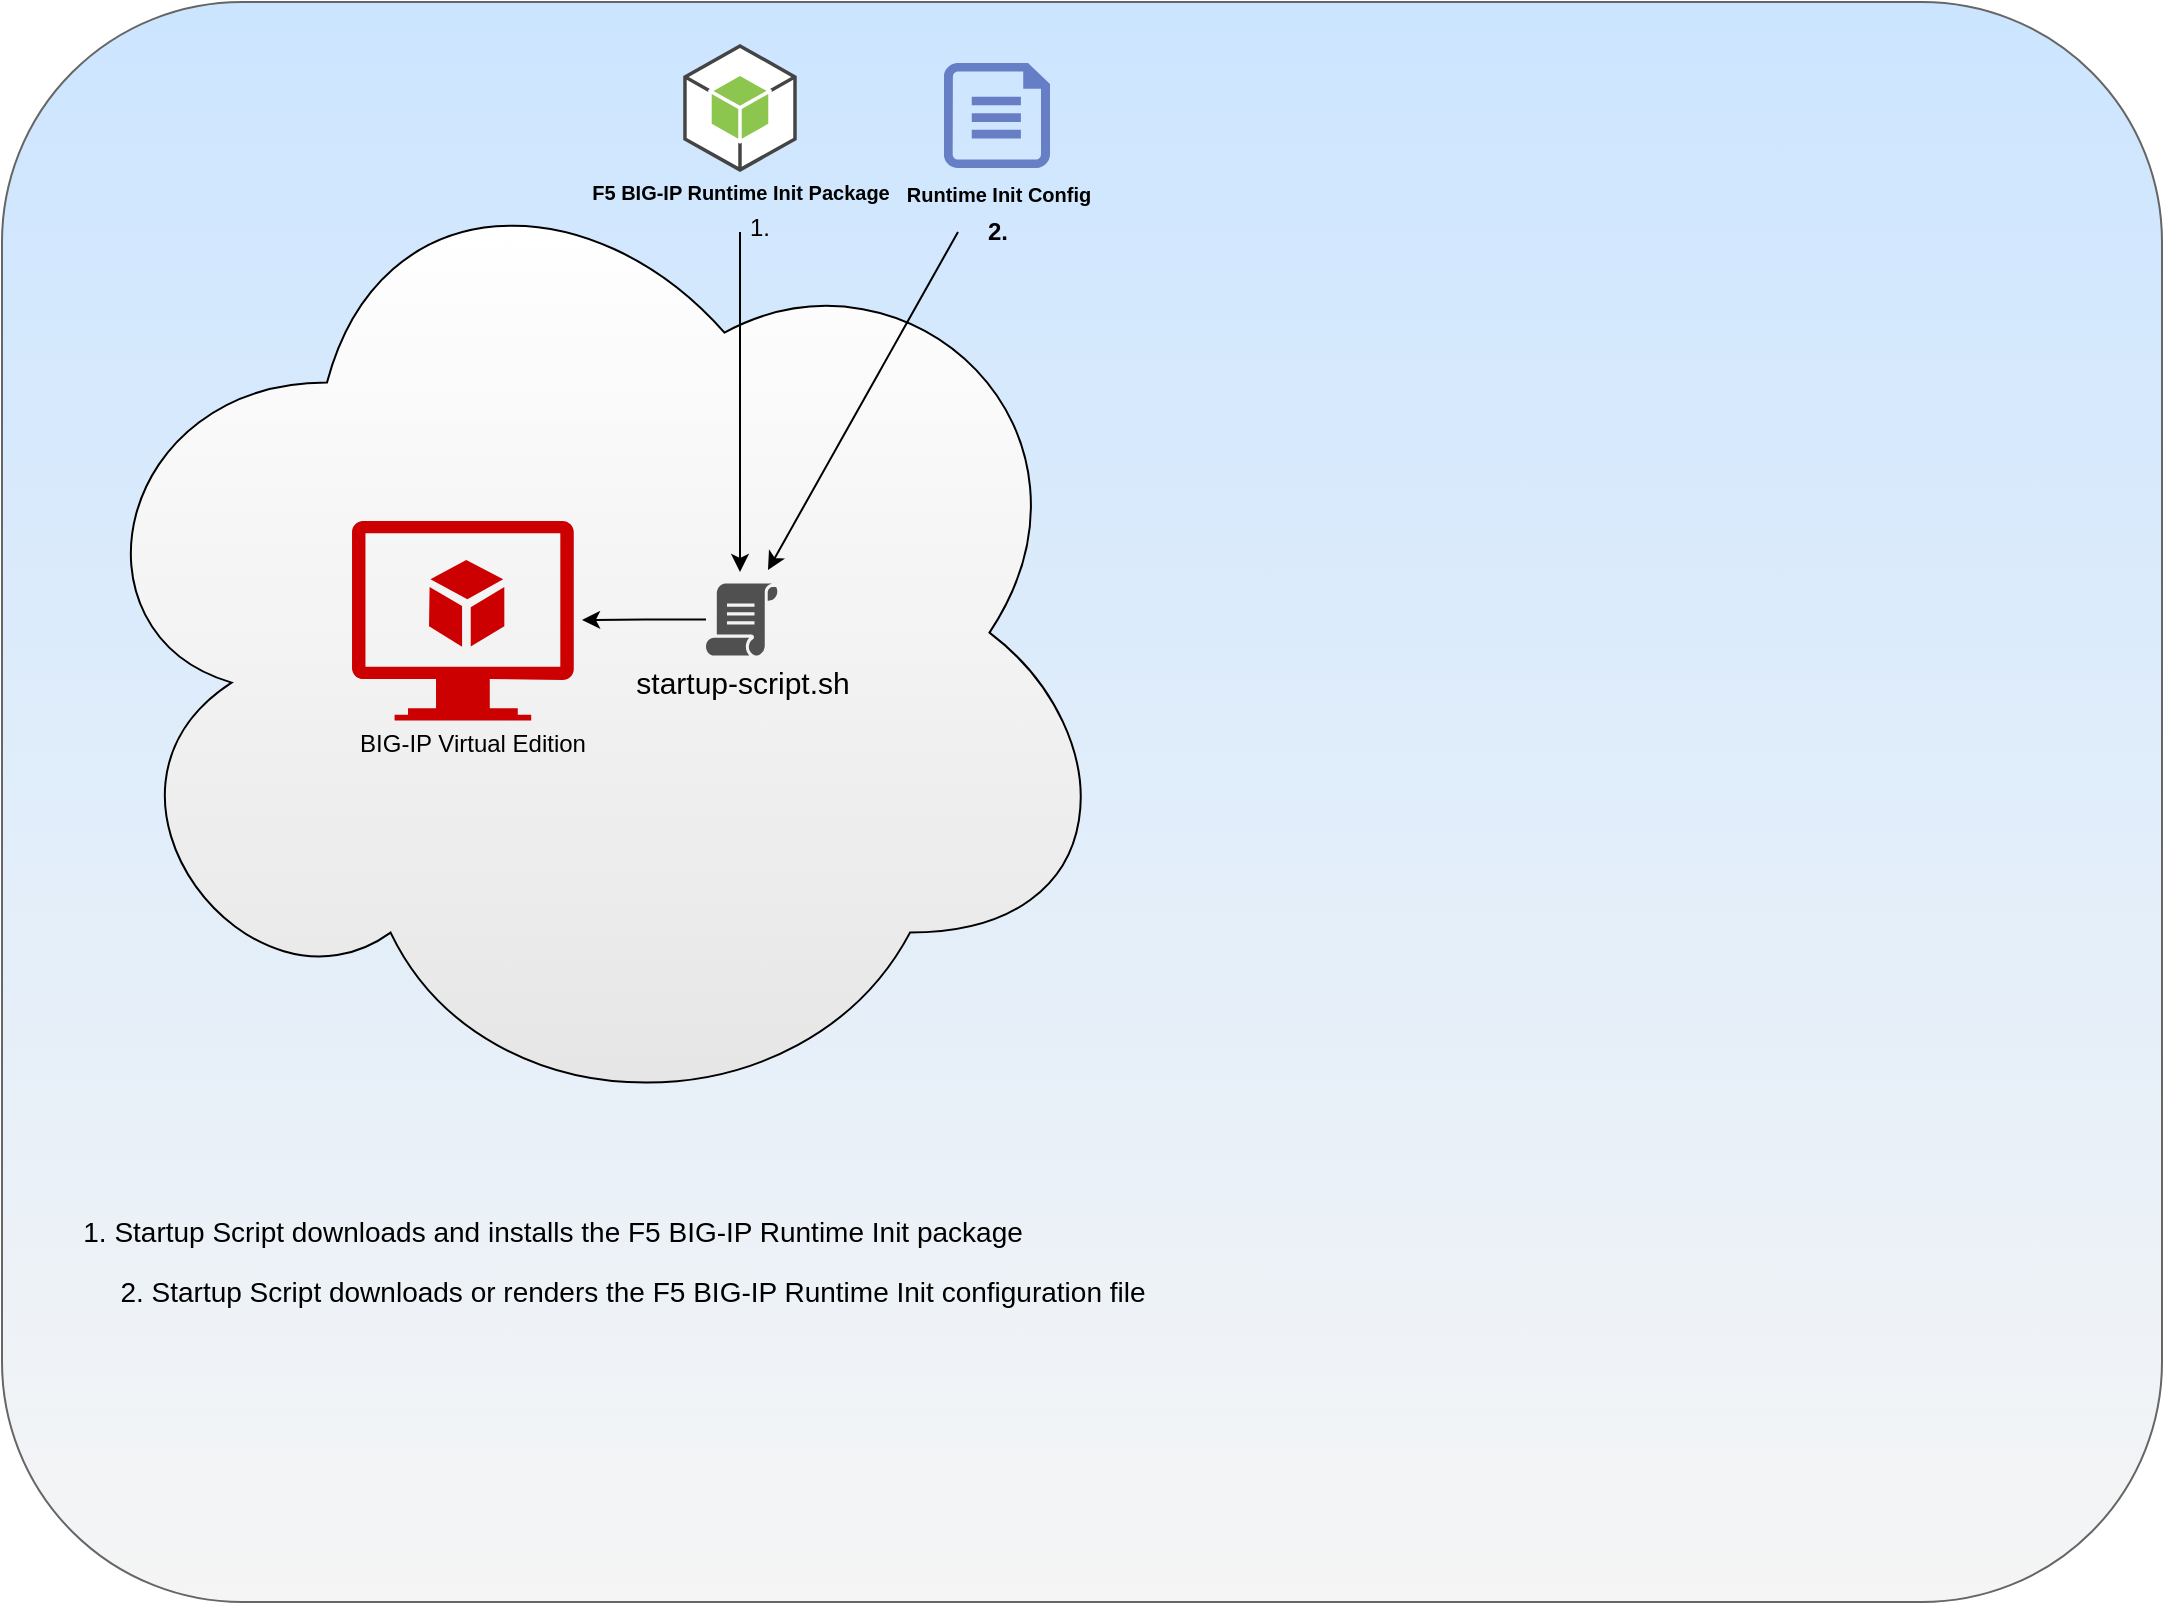 <mxfile version="15.2.7" type="device"><diagram id="TBPLF4pw3LD6xtb_C-L-" name="Page-1"><mxGraphModel dx="632" dy="514" grid="1" gridSize="10" guides="1" tooltips="1" connect="1" arrows="1" fold="1" page="1" pageScale="1" pageWidth="1100" pageHeight="850" background="none" math="0" shadow="0"><root><mxCell id="0"/><mxCell id="1" parent="0"/><mxCell id="_M0DYiIFaHxpAlew8Ik0-135" value="" style="whiteSpace=wrap;html=1;rounded=1;fillColor=#f5f5f5;strokeColor=#666666;fontColor=#333333;gradientColor=#CCE5FF;gradientDirection=north;" parent="1" vertex="1"><mxGeometry x="10" y="25" width="1080" height="800" as="geometry"/></mxCell><mxCell id="_M0DYiIFaHxpAlew8Ik0-21" value="" style="ellipse;shape=cloud;whiteSpace=wrap;html=1;gradientColor=#E6E6E6;gradientDirection=south;" parent="1" vertex="1"><mxGeometry x="40" y="90.3" width="530" height="500" as="geometry"/></mxCell><mxCell id="_M0DYiIFaHxpAlew8Ik0-149" value="" style="group" parent="1" vertex="1" connectable="0"><mxGeometry x="345" y="305.8" width="95" height="69" as="geometry"/></mxCell><mxCell id="_M0DYiIFaHxpAlew8Ik0-150" value="" style="pointerEvents=1;shadow=0;dashed=0;html=1;strokeColor=none;fillColor=#505050;labelPosition=center;verticalLabelPosition=bottom;verticalAlign=top;outlineConnect=0;align=center;shape=mxgraph.office.concepts.script;" parent="_M0DYiIFaHxpAlew8Ik0-149" vertex="1"><mxGeometry x="17" y="10" width="36" height="36" as="geometry"/></mxCell><mxCell id="_M0DYiIFaHxpAlew8Ik0-151" value="&lt;font style=&quot;font-size: 15px;&quot;&gt;startup-script.sh&lt;/font&gt;" style="text;html=1;resizable=0;autosize=1;align=center;verticalAlign=middle;points=[];fillColor=none;strokeColor=none;rounded=0;opacity=50;fontSize=15;" parent="_M0DYiIFaHxpAlew8Ik0-149" vertex="1"><mxGeometry x="-25" y="49" width="120" height="20" as="geometry"/></mxCell><mxCell id="_M0DYiIFaHxpAlew8Ik0-54" value="" style="group" parent="1" vertex="1" connectable="0"><mxGeometry x="185" y="284.44" width="139.998" height="121.63" as="geometry"/></mxCell><mxCell id="_M0DYiIFaHxpAlew8Ik0-22" value="" style="aspect=fixed;pointerEvents=1;shadow=0;dashed=0;html=1;strokeColor=none;labelPosition=center;verticalLabelPosition=bottom;verticalAlign=top;align=center;fillColor=#CC0000;shape=mxgraph.azure.virtual_machine_feature" parent="_M0DYiIFaHxpAlew8Ik0-54" vertex="1"><mxGeometry width="110.884" height="99.792" as="geometry"/></mxCell><mxCell id="_M0DYiIFaHxpAlew8Ik0-53" value="BIG-IP Virtual Edition" style="text;html=1;align=center;verticalAlign=middle;resizable=0;points=[];autosize=1;" parent="_M0DYiIFaHxpAlew8Ik0-54" vertex="1"><mxGeometry x="-5.002" y="101.627" width="130" height="20" as="geometry"/></mxCell><mxCell id="_M0DYiIFaHxpAlew8Ik0-242" value="&lt;font style=&quot;font-size: 14px&quot;&gt;1. Startup Script downloads and installs the F5 BIG-IP Runtime Init package&lt;/font&gt;" style="text;html=1;resizable=0;autosize=1;align=center;verticalAlign=middle;points=[];fillColor=none;strokeColor=none;rounded=0;" parent="1" vertex="1"><mxGeometry x="40" y="630" width="490" height="20" as="geometry"/></mxCell><mxCell id="_V-zYsU4wTojpEIrELfj-18" value="" style="edgeStyle=orthogonalEdgeStyle;rounded=0;orthogonalLoop=1;jettySize=auto;html=1;" parent="1" source="_M0DYiIFaHxpAlew8Ik0-150" edge="1"><mxGeometry relative="1" as="geometry"><mxPoint x="300" y="334" as="targetPoint"/></mxGeometry></mxCell><mxCell id="_V-zYsU4wTojpEIrELfj-29" value="" style="group" parent="1" vertex="1" connectable="0"><mxGeometry x="448" y="55.5" width="115" height="105" as="geometry"/></mxCell><mxCell id="_V-zYsU4wTojpEIrELfj-30" value="" style="group" parent="_V-zYsU4wTojpEIrELfj-29" vertex="1" connectable="0"><mxGeometry width="115" height="105.0" as="geometry"/></mxCell><mxCell id="_V-zYsU4wTojpEIrELfj-31" value="" style="pointerEvents=1;shadow=0;dashed=0;html=1;strokeColor=none;labelPosition=center;verticalLabelPosition=bottom;verticalAlign=top;align=center;fillColor=#00188D;shape=mxgraph.azure.file;rounded=1;opacity=50;" parent="_V-zYsU4wTojpEIrELfj-30" vertex="1"><mxGeometry x="33" width="53" height="52.55" as="geometry"/></mxCell><mxCell id="_V-zYsU4wTojpEIrELfj-70" value="&lt;b&gt;2.&lt;/b&gt;" style="text;html=1;strokeColor=none;fillColor=none;align=center;verticalAlign=middle;whiteSpace=wrap;rounded=0;" parent="_V-zYsU4wTojpEIrELfj-30" vertex="1"><mxGeometry x="40" y="73.266" width="40" height="22.362" as="geometry"/></mxCell><mxCell id="_V-zYsU4wTojpEIrELfj-28" value="&lt;font style=&quot;font-size: 10px&quot;&gt;&lt;b&gt;Runtime Init Config&lt;/b&gt;&lt;/font&gt;" style="text;html=1;align=center;verticalAlign=middle;resizable=0;points=[];autosize=1;spacing=0;" parent="_V-zYsU4wTojpEIrELfj-30" vertex="1"><mxGeometry x="4.5" y="55.905" width="110" height="20" as="geometry"/></mxCell><mxCell id="_V-zYsU4wTojpEIrELfj-33" value="" style="group" parent="1" vertex="1" connectable="0"><mxGeometry x="319" y="60" width="140" height="90" as="geometry"/></mxCell><mxCell id="_V-zYsU4wTojpEIrELfj-34" value="&lt;font style=&quot;font-size: 10px&quot;&gt;&lt;b&gt;F5 BIG-IP Runtime Init Package&lt;/b&gt;&lt;/font&gt;" style="text;html=1;resizable=0;autosize=1;align=center;verticalAlign=middle;points=[];fillColor=none;strokeColor=none;rounded=0;opacity=50;spacing=0;" parent="_V-zYsU4wTojpEIrELfj-33" vertex="1"><mxGeometry x="-20" y="50" width="160" height="20" as="geometry"/></mxCell><mxCell id="_V-zYsU4wTojpEIrELfj-35" value="" style="outlineConnect=0;dashed=0;verticalLabelPosition=bottom;verticalAlign=top;align=center;html=1;shape=mxgraph.aws3.android;fillColor=#8CC64F;gradientColor=none;" parent="_V-zYsU4wTojpEIrELfj-33" vertex="1"><mxGeometry x="31.62" y="-14" width="56.75" height="64" as="geometry"/></mxCell><mxCell id="_V-zYsU4wTojpEIrELfj-66" value="1." style="text;html=1;strokeColor=none;fillColor=none;align=center;verticalAlign=middle;whiteSpace=wrap;rounded=0;" parent="_V-zYsU4wTojpEIrELfj-33" vertex="1"><mxGeometry x="50" y="68" width="40" height="20" as="geometry"/></mxCell><mxCell id="_V-zYsU4wTojpEIrELfj-46" value="" style="endArrow=classic;html=1;" parent="1" edge="1"><mxGeometry width="50" height="50" relative="1" as="geometry"><mxPoint x="379" y="140" as="sourcePoint"/><mxPoint x="379" y="310" as="targetPoint"/></mxGeometry></mxCell><mxCell id="_V-zYsU4wTojpEIrELfj-47" value="" style="endArrow=classic;html=1;exitX=0;exitY=0.5;exitDx=0;exitDy=0;" parent="1" source="_V-zYsU4wTojpEIrELfj-70" edge="1"><mxGeometry width="50" height="50" relative="1" as="geometry"><mxPoint x="488" y="149" as="sourcePoint"/><mxPoint x="393" y="309" as="targetPoint"/></mxGeometry></mxCell><mxCell id="_V-zYsU4wTojpEIrELfj-74" value="&lt;font style=&quot;font-size: 14px&quot;&gt;2. Startup Script downloads or renders the F5 BIG-IP Runtime Init configuration file&lt;/font&gt;" style="text;html=1;resizable=0;autosize=1;align=center;verticalAlign=middle;points=[];fillColor=none;strokeColor=none;rounded=0;" parent="1" vertex="1"><mxGeometry x="60" y="660" width="530" height="20" as="geometry"/></mxCell></root></mxGraphModel></diagram></mxfile>